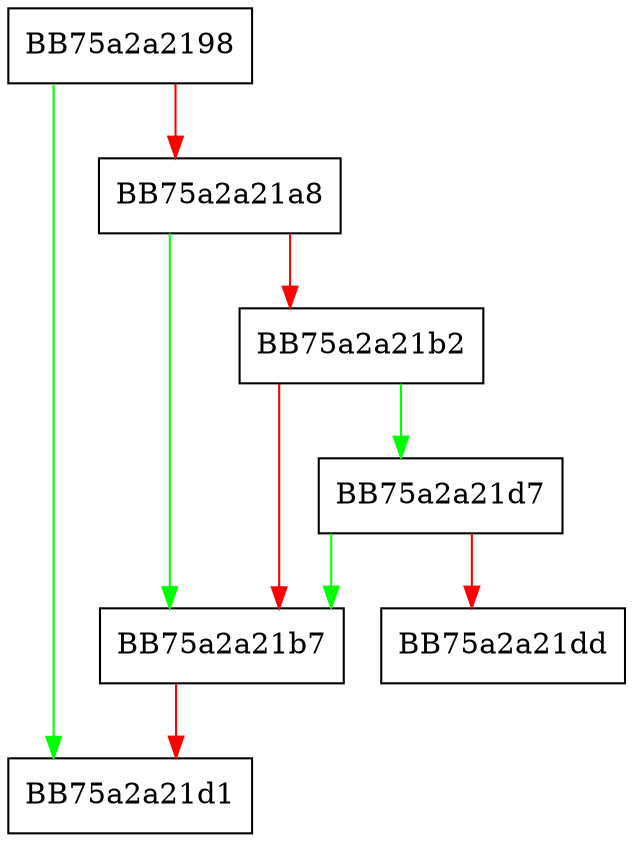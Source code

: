 digraph sqlite3PagerCommitPhaseTwo {
  node [shape="box"];
  graph [splines=ortho];
  BB75a2a2198 -> BB75a2a21d1 [color="green"];
  BB75a2a2198 -> BB75a2a21a8 [color="red"];
  BB75a2a21a8 -> BB75a2a21b7 [color="green"];
  BB75a2a21a8 -> BB75a2a21b2 [color="red"];
  BB75a2a21b2 -> BB75a2a21d7 [color="green"];
  BB75a2a21b2 -> BB75a2a21b7 [color="red"];
  BB75a2a21b7 -> BB75a2a21d1 [color="red"];
  BB75a2a21d7 -> BB75a2a21b7 [color="green"];
  BB75a2a21d7 -> BB75a2a21dd [color="red"];
}